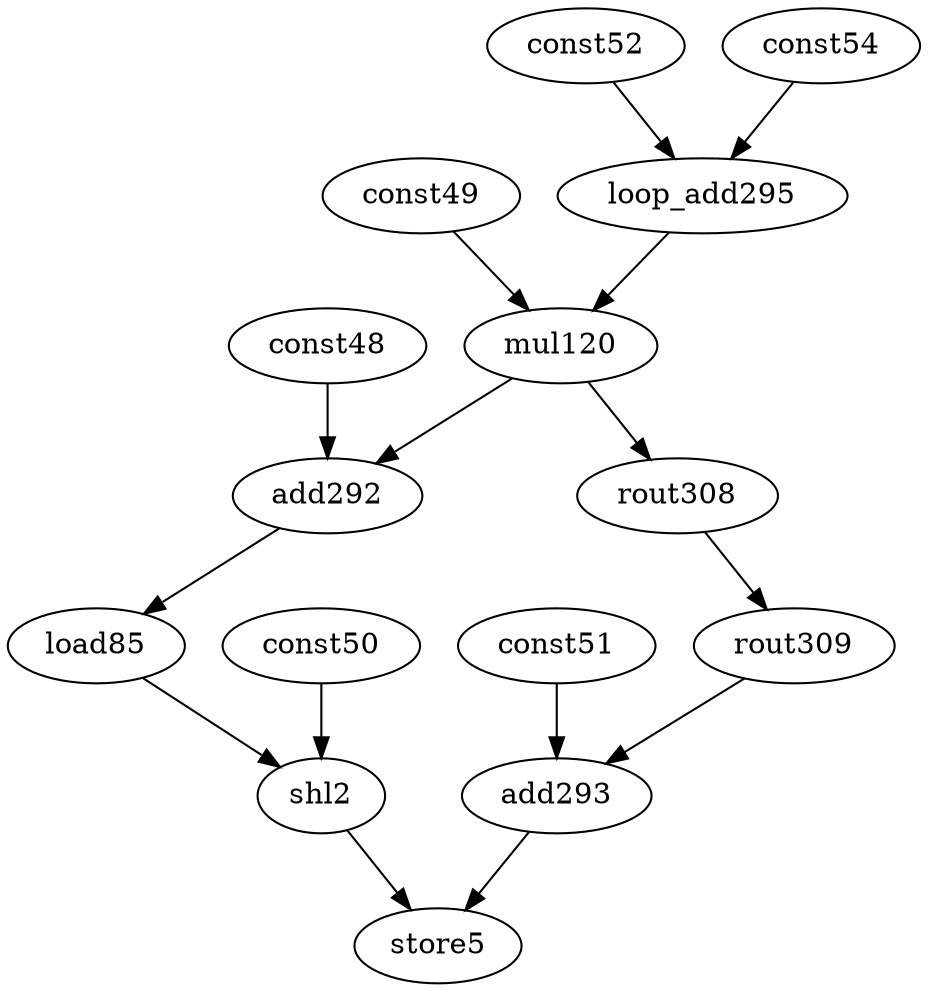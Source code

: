 digraph G {
	const48[opcode=const, llvm="%6"]
	const49[opcode=const, val=4]
	mul120[opcode=mul, llvm="%267", schedule=1]
	add292[opcode=add, llvm="%267", schedule=2]
	load85[opcode=load, llvm="%268", schedule=3]
	const50[opcode=const, val=10]
	shl2[opcode=shl, llvm="%269", schedule=4]
	const51[opcode=const, llvm="%7"]
	add293[opcode=add, llvm="%270", schedule=4]
	store5[opcode=store, llvm="store", schedule=5]
	const52[opcode=const, val=1]
	const54[opcode=const, val=0]
	loop_add295[opcode=add, llvm="%266", schedule=0]
	rout308[opcode=rout, schedule=2]
	rout309[opcode=rout, schedule=3]
	loop_add295->mul120[operand=0]
	const49->mul120[operand=1]
	const48->add292[operand=0]
	mul120->add292[operand=1]
	add292->load85[operand=0]
	load85->shl2[operand=0]
	const50->shl2[operand=1]
	const51->add293[operand=0]
	rout309->add293[operand=1]
	shl2->store5[operand=0]
	add293->store5[operand=1]
	const54->loop_add295[operand=0, type=const_base]
	const52->loop_add295[operand=1]
	mul120->rout308[operand=0]
	rout308->rout309[operand=0]
}